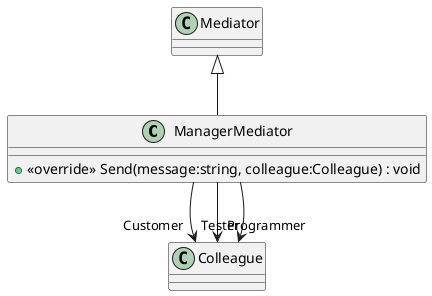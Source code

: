 @startuml
class ManagerMediator {
    + <<override>> Send(message:string, colleague:Colleague) : void
}
Mediator <|-- ManagerMediator
ManagerMediator --> "Customer" Colleague
ManagerMediator --> "Programmer" Colleague
ManagerMediator --> "Tester" Colleague
@enduml
